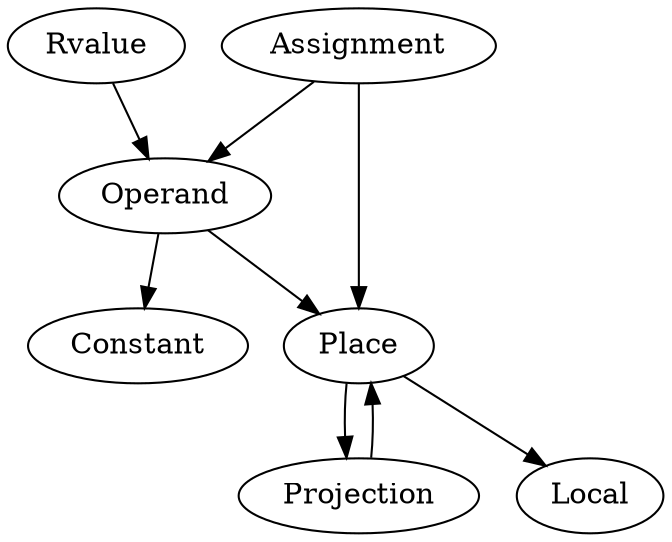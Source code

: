 digraph G {
    Operand -> Constant
    Operand -> Place
    Place -> Projection
    Projection -> Place
    Place -> Local
    Rvalue -> Operand
    Assignment -> Place
    Assignment -> Operand
}